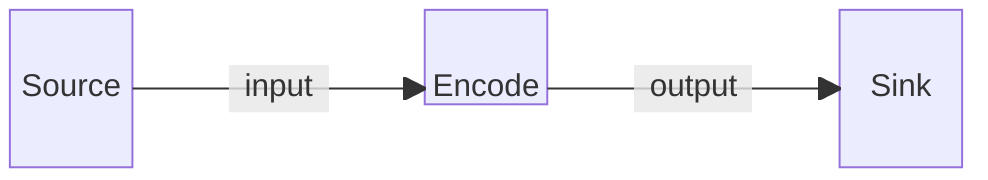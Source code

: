 block-beta
    columns 7
    Source space:2 Encode space:2 Sink
    Source-- "input" -->Encode
    Encode-- "output" -->Sink

    classDef block height:48px,padding:8px;
    classDef hidden visibility:none;
    class Encode block
    class Source hidden
    class Sink hidden